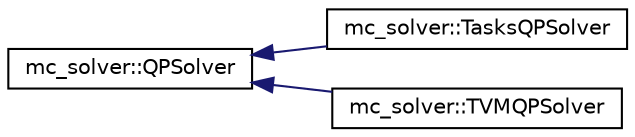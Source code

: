 digraph "Graphical Class Hierarchy"
{
 // INTERACTIVE_SVG=YES
  edge [fontname="Helvetica",fontsize="10",labelfontname="Helvetica",labelfontsize="10"];
  node [fontname="Helvetica",fontsize="10",shape=record];
  rankdir="LR";
  Node0 [label="mc_solver::QPSolver",height=0.2,width=0.4,color="black", fillcolor="white", style="filled",URL="$structmc__solver_1_1QPSolver.html"];
  Node0 -> Node1 [dir="back",color="midnightblue",fontsize="10",style="solid",fontname="Helvetica"];
  Node1 [label="mc_solver::TasksQPSolver",height=0.2,width=0.4,color="black", fillcolor="white", style="filled",URL="$structmc__solver_1_1TasksQPSolver.html"];
  Node0 -> Node2 [dir="back",color="midnightblue",fontsize="10",style="solid",fontname="Helvetica"];
  Node2 [label="mc_solver::TVMQPSolver",height=0.2,width=0.4,color="black", fillcolor="white", style="filled",URL="$structmc__solver_1_1TVMQPSolver.html"];
}
